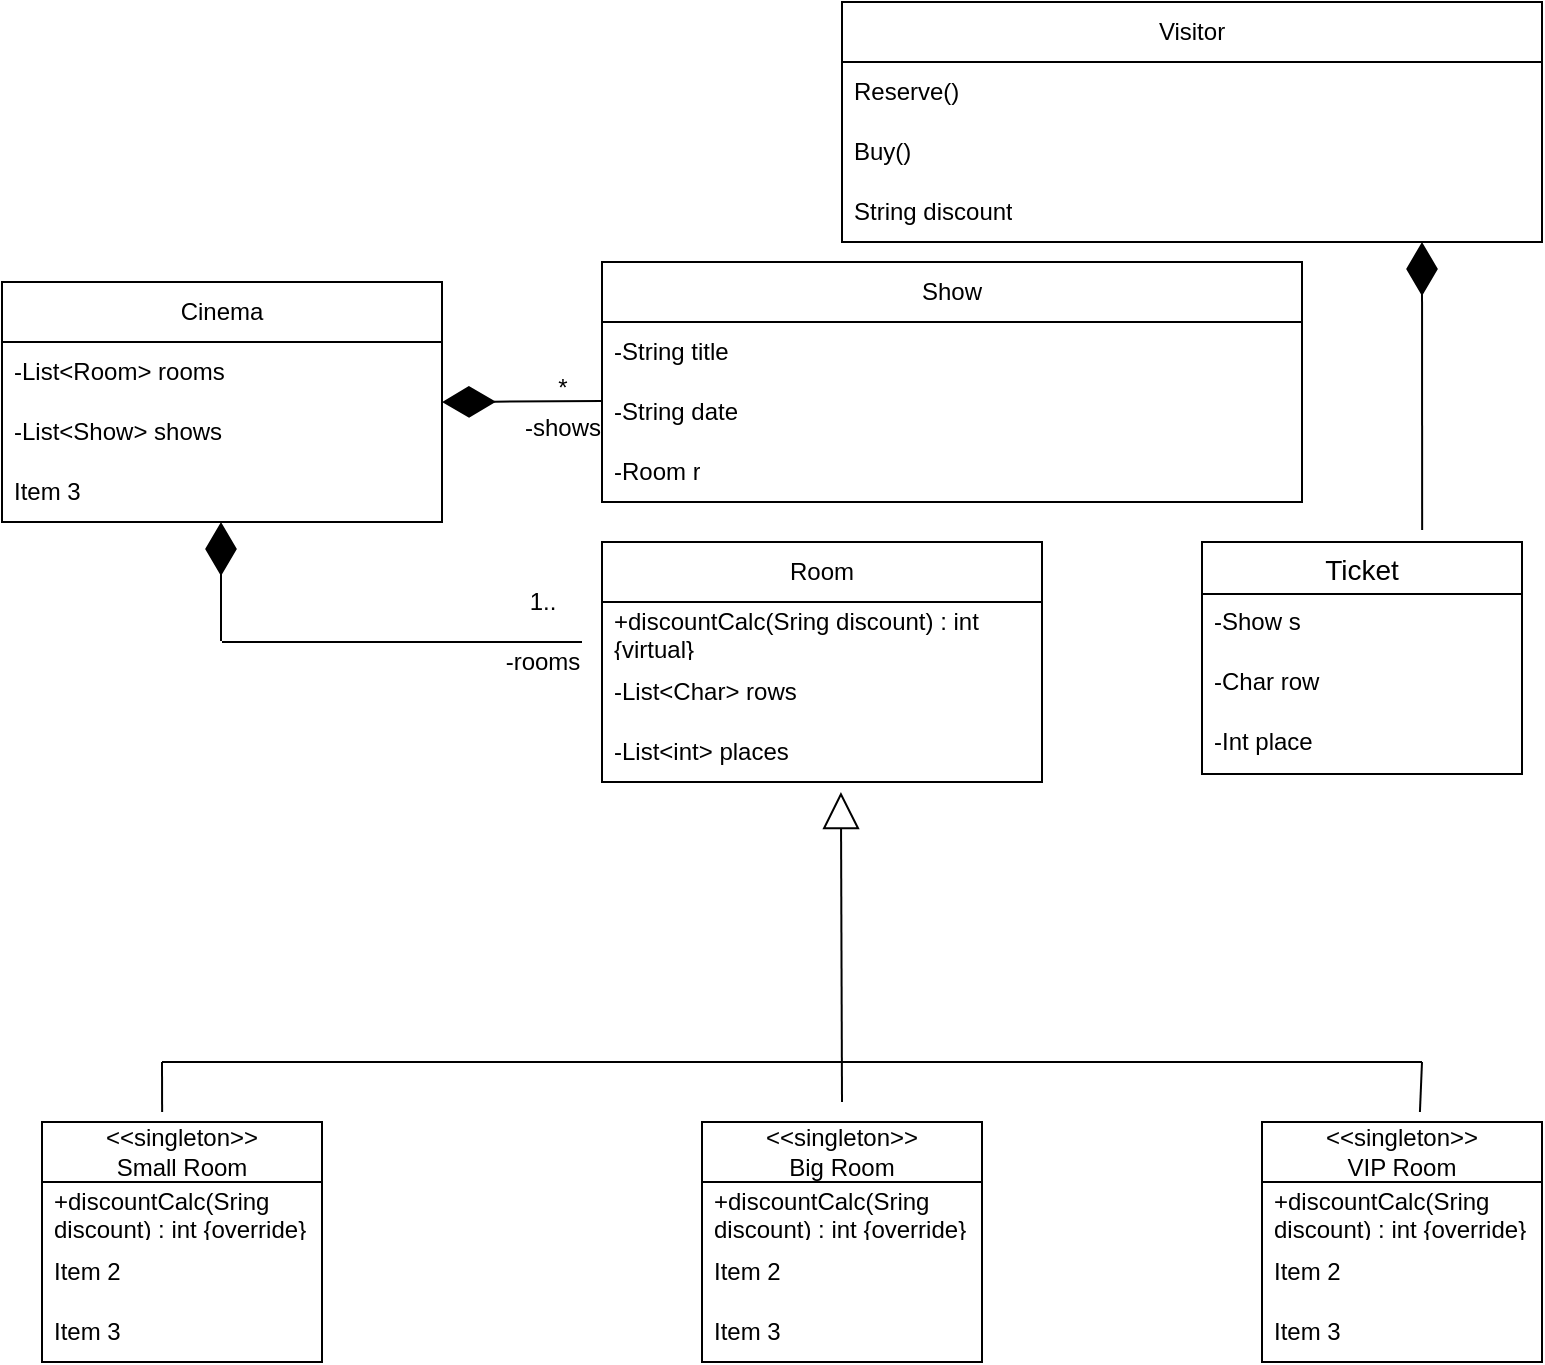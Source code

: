 <mxfile version="21.3.4" type="github">
  <diagram name="Page-1" id="c4acf3e9-155e-7222-9cf6-157b1a14988f">
    <mxGraphModel dx="1434" dy="774" grid="1" gridSize="10" guides="1" tooltips="1" connect="1" arrows="1" fold="1" page="1" pageScale="1" pageWidth="850" pageHeight="1100" background="none" math="0" shadow="0">
      <root>
        <mxCell id="0" />
        <mxCell id="1" parent="0" />
        <mxCell id="pE1J3VTqfMLLGffhc5EJ-10" value="&lt;div&gt;Room&lt;/div&gt;" style="swimlane;fontStyle=0;childLayout=stackLayout;horizontal=1;startSize=30;horizontalStack=0;resizeParent=1;resizeParentMax=0;resizeLast=0;collapsible=1;marginBottom=0;whiteSpace=wrap;html=1;" parent="1" vertex="1">
          <mxGeometry x="330" y="320" width="220" height="120" as="geometry" />
        </mxCell>
        <mxCell id="pE1J3VTqfMLLGffhc5EJ-11" value="+discountCalc(Sring discount) : int {virtual}" style="text;strokeColor=none;fillColor=none;align=left;verticalAlign=middle;spacingLeft=4;spacingRight=4;overflow=hidden;points=[[0,0.5],[1,0.5]];portConstraint=eastwest;rotatable=0;whiteSpace=wrap;html=1;" parent="pE1J3VTqfMLLGffhc5EJ-10" vertex="1">
          <mxGeometry y="30" width="220" height="30" as="geometry" />
        </mxCell>
        <mxCell id="Fub8hcJ4NYJPcRC2N2-U-19" value="" style="endArrow=none;html=1;rounded=0;" edge="1" parent="pE1J3VTqfMLLGffhc5EJ-10">
          <mxGeometry width="50" height="50" relative="1" as="geometry">
            <mxPoint x="-190" y="50" as="sourcePoint" />
            <mxPoint x="-10" y="50" as="targetPoint" />
          </mxGeometry>
        </mxCell>
        <mxCell id="pE1J3VTqfMLLGffhc5EJ-12" value="-List&amp;lt;Char&amp;gt; rows" style="text;strokeColor=none;fillColor=none;align=left;verticalAlign=middle;spacingLeft=4;spacingRight=4;overflow=hidden;points=[[0,0.5],[1,0.5]];portConstraint=eastwest;rotatable=0;whiteSpace=wrap;html=1;" parent="pE1J3VTqfMLLGffhc5EJ-10" vertex="1">
          <mxGeometry y="60" width="220" height="30" as="geometry" />
        </mxCell>
        <mxCell id="pE1J3VTqfMLLGffhc5EJ-13" value="-List&amp;lt;int&amp;gt; places" style="text;strokeColor=none;fillColor=none;align=left;verticalAlign=middle;spacingLeft=4;spacingRight=4;overflow=hidden;points=[[0,0.5],[1,0.5]];portConstraint=eastwest;rotatable=0;whiteSpace=wrap;html=1;" parent="pE1J3VTqfMLLGffhc5EJ-10" vertex="1">
          <mxGeometry y="90" width="220" height="30" as="geometry" />
        </mxCell>
        <mxCell id="pE1J3VTqfMLLGffhc5EJ-14" value="Visitor" style="swimlane;fontStyle=0;childLayout=stackLayout;horizontal=1;startSize=30;horizontalStack=0;resizeParent=1;resizeParentMax=0;resizeLast=0;collapsible=1;marginBottom=0;whiteSpace=wrap;html=1;" parent="1" vertex="1">
          <mxGeometry x="450" y="50" width="350" height="120" as="geometry" />
        </mxCell>
        <mxCell id="pE1J3VTqfMLLGffhc5EJ-15" value="Reserve()" style="text;strokeColor=none;fillColor=none;align=left;verticalAlign=middle;spacingLeft=4;spacingRight=4;overflow=hidden;points=[[0,0.5],[1,0.5]];portConstraint=eastwest;rotatable=0;whiteSpace=wrap;html=1;" parent="pE1J3VTqfMLLGffhc5EJ-14" vertex="1">
          <mxGeometry y="30" width="350" height="30" as="geometry" />
        </mxCell>
        <mxCell id="pE1J3VTqfMLLGffhc5EJ-16" value="Buy()" style="text;strokeColor=none;fillColor=none;align=left;verticalAlign=middle;spacingLeft=4;spacingRight=4;overflow=hidden;points=[[0,0.5],[1,0.5]];portConstraint=eastwest;rotatable=0;whiteSpace=wrap;html=1;" parent="pE1J3VTqfMLLGffhc5EJ-14" vertex="1">
          <mxGeometry y="60" width="350" height="30" as="geometry" />
        </mxCell>
        <mxCell id="pE1J3VTqfMLLGffhc5EJ-17" value="String discount" style="text;strokeColor=none;fillColor=none;align=left;verticalAlign=middle;spacingLeft=4;spacingRight=4;overflow=hidden;points=[[0,0.5],[1,0.5]];portConstraint=eastwest;rotatable=0;whiteSpace=wrap;html=1;" parent="pE1J3VTqfMLLGffhc5EJ-14" vertex="1">
          <mxGeometry y="90" width="350" height="30" as="geometry" />
        </mxCell>
        <mxCell id="pE1J3VTqfMLLGffhc5EJ-27" value="Cinema" style="swimlane;fontStyle=0;childLayout=stackLayout;horizontal=1;startSize=30;horizontalStack=0;resizeParent=1;resizeParentMax=0;resizeLast=0;collapsible=1;marginBottom=0;whiteSpace=wrap;html=1;" parent="1" vertex="1">
          <mxGeometry x="30" y="190" width="220" height="120" as="geometry" />
        </mxCell>
        <mxCell id="pE1J3VTqfMLLGffhc5EJ-28" value="-List&amp;lt;Room&amp;gt; rooms" style="text;strokeColor=none;fillColor=none;align=left;verticalAlign=middle;spacingLeft=4;spacingRight=4;overflow=hidden;points=[[0,0.5],[1,0.5]];portConstraint=eastwest;rotatable=0;whiteSpace=wrap;html=1;" parent="pE1J3VTqfMLLGffhc5EJ-27" vertex="1">
          <mxGeometry y="30" width="220" height="30" as="geometry" />
        </mxCell>
        <mxCell id="pE1J3VTqfMLLGffhc5EJ-29" value="-List&amp;lt;Show&amp;gt; shows" style="text;strokeColor=none;fillColor=none;align=left;verticalAlign=middle;spacingLeft=4;spacingRight=4;overflow=hidden;points=[[0,0.5],[1,0.5]];portConstraint=eastwest;rotatable=0;whiteSpace=wrap;html=1;" parent="pE1J3VTqfMLLGffhc5EJ-27" vertex="1">
          <mxGeometry y="60" width="220" height="30" as="geometry" />
        </mxCell>
        <mxCell id="pE1J3VTqfMLLGffhc5EJ-30" value="Item 3" style="text;strokeColor=none;fillColor=none;align=left;verticalAlign=middle;spacingLeft=4;spacingRight=4;overflow=hidden;points=[[0,0.5],[1,0.5]];portConstraint=eastwest;rotatable=0;whiteSpace=wrap;html=1;" parent="pE1J3VTqfMLLGffhc5EJ-27" vertex="1">
          <mxGeometry y="90" width="220" height="30" as="geometry" />
        </mxCell>
        <mxCell id="pE1J3VTqfMLLGffhc5EJ-31" value="Show" style="swimlane;fontStyle=0;childLayout=stackLayout;horizontal=1;startSize=30;horizontalStack=0;resizeParent=1;resizeParentMax=0;resizeLast=0;collapsible=1;marginBottom=0;whiteSpace=wrap;html=1;" parent="1" vertex="1">
          <mxGeometry x="330" y="180" width="350" height="120" as="geometry" />
        </mxCell>
        <mxCell id="pE1J3VTqfMLLGffhc5EJ-32" value="-String title" style="text;strokeColor=none;fillColor=none;align=left;verticalAlign=middle;spacingLeft=4;spacingRight=4;overflow=hidden;points=[[0,0.5],[1,0.5]];portConstraint=eastwest;rotatable=0;whiteSpace=wrap;html=1;" parent="pE1J3VTqfMLLGffhc5EJ-31" vertex="1">
          <mxGeometry y="30" width="350" height="30" as="geometry" />
        </mxCell>
        <mxCell id="pE1J3VTqfMLLGffhc5EJ-33" value="-String date" style="text;strokeColor=none;fillColor=none;align=left;verticalAlign=middle;spacingLeft=4;spacingRight=4;overflow=hidden;points=[[0,0.5],[1,0.5]];portConstraint=eastwest;rotatable=0;whiteSpace=wrap;html=1;" parent="pE1J3VTqfMLLGffhc5EJ-31" vertex="1">
          <mxGeometry y="60" width="350" height="30" as="geometry" />
        </mxCell>
        <mxCell id="pE1J3VTqfMLLGffhc5EJ-34" value="-Room r" style="text;strokeColor=none;fillColor=none;align=left;verticalAlign=middle;spacingLeft=4;spacingRight=4;overflow=hidden;points=[[0,0.5],[1,0.5]];portConstraint=eastwest;rotatable=0;whiteSpace=wrap;html=1;" parent="pE1J3VTqfMLLGffhc5EJ-31" vertex="1">
          <mxGeometry y="90" width="350" height="30" as="geometry" />
        </mxCell>
        <mxCell id="Fub8hcJ4NYJPcRC2N2-U-1" value="&amp;lt;&amp;lt;singleton&amp;gt;&amp;gt;&lt;br&gt;&lt;div&gt;Small Room&lt;/div&gt;" style="swimlane;fontStyle=0;childLayout=stackLayout;horizontal=1;startSize=30;horizontalStack=0;resizeParent=1;resizeParentMax=0;resizeLast=0;collapsible=1;marginBottom=0;whiteSpace=wrap;html=1;" vertex="1" parent="1">
          <mxGeometry x="50" y="610" width="140" height="120" as="geometry" />
        </mxCell>
        <mxCell id="Fub8hcJ4NYJPcRC2N2-U-2" value="+discountCalc(Sring discount) : int {override}" style="text;strokeColor=none;fillColor=none;align=left;verticalAlign=middle;spacingLeft=4;spacingRight=4;overflow=hidden;points=[[0,0.5],[1,0.5]];portConstraint=eastwest;rotatable=0;whiteSpace=wrap;html=1;" vertex="1" parent="Fub8hcJ4NYJPcRC2N2-U-1">
          <mxGeometry y="30" width="140" height="30" as="geometry" />
        </mxCell>
        <mxCell id="Fub8hcJ4NYJPcRC2N2-U-3" value="Item 2" style="text;strokeColor=none;fillColor=none;align=left;verticalAlign=middle;spacingLeft=4;spacingRight=4;overflow=hidden;points=[[0,0.5],[1,0.5]];portConstraint=eastwest;rotatable=0;whiteSpace=wrap;html=1;" vertex="1" parent="Fub8hcJ4NYJPcRC2N2-U-1">
          <mxGeometry y="60" width="140" height="30" as="geometry" />
        </mxCell>
        <mxCell id="Fub8hcJ4NYJPcRC2N2-U-4" value="Item 3" style="text;strokeColor=none;fillColor=none;align=left;verticalAlign=middle;spacingLeft=4;spacingRight=4;overflow=hidden;points=[[0,0.5],[1,0.5]];portConstraint=eastwest;rotatable=0;whiteSpace=wrap;html=1;" vertex="1" parent="Fub8hcJ4NYJPcRC2N2-U-1">
          <mxGeometry y="90" width="140" height="30" as="geometry" />
        </mxCell>
        <mxCell id="Fub8hcJ4NYJPcRC2N2-U-5" value="&lt;div&gt;&amp;lt;&amp;lt;singleton&amp;gt;&amp;gt;&lt;/div&gt;&lt;div&gt;Big Room&lt;/div&gt;" style="swimlane;fontStyle=0;childLayout=stackLayout;horizontal=1;startSize=30;horizontalStack=0;resizeParent=1;resizeParentMax=0;resizeLast=0;collapsible=1;marginBottom=0;whiteSpace=wrap;html=1;" vertex="1" parent="1">
          <mxGeometry x="380" y="610" width="140" height="120" as="geometry" />
        </mxCell>
        <mxCell id="Fub8hcJ4NYJPcRC2N2-U-6" value="+discountCalc(Sring discount) : int {override}" style="text;strokeColor=none;fillColor=none;align=left;verticalAlign=middle;spacingLeft=4;spacingRight=4;overflow=hidden;points=[[0,0.5],[1,0.5]];portConstraint=eastwest;rotatable=0;whiteSpace=wrap;html=1;" vertex="1" parent="Fub8hcJ4NYJPcRC2N2-U-5">
          <mxGeometry y="30" width="140" height="30" as="geometry" />
        </mxCell>
        <mxCell id="Fub8hcJ4NYJPcRC2N2-U-7" value="Item 2" style="text;strokeColor=none;fillColor=none;align=left;verticalAlign=middle;spacingLeft=4;spacingRight=4;overflow=hidden;points=[[0,0.5],[1,0.5]];portConstraint=eastwest;rotatable=0;whiteSpace=wrap;html=1;" vertex="1" parent="Fub8hcJ4NYJPcRC2N2-U-5">
          <mxGeometry y="60" width="140" height="30" as="geometry" />
        </mxCell>
        <mxCell id="Fub8hcJ4NYJPcRC2N2-U-8" value="Item 3" style="text;strokeColor=none;fillColor=none;align=left;verticalAlign=middle;spacingLeft=4;spacingRight=4;overflow=hidden;points=[[0,0.5],[1,0.5]];portConstraint=eastwest;rotatable=0;whiteSpace=wrap;html=1;" vertex="1" parent="Fub8hcJ4NYJPcRC2N2-U-5">
          <mxGeometry y="90" width="140" height="30" as="geometry" />
        </mxCell>
        <mxCell id="Fub8hcJ4NYJPcRC2N2-U-9" value="&amp;lt;&amp;lt;singleton&amp;gt;&amp;gt;&lt;div&gt;VIP Room&lt;/div&gt;" style="swimlane;fontStyle=0;childLayout=stackLayout;horizontal=1;startSize=30;horizontalStack=0;resizeParent=1;resizeParentMax=0;resizeLast=0;collapsible=1;marginBottom=0;whiteSpace=wrap;html=1;" vertex="1" parent="1">
          <mxGeometry x="660" y="610" width="140" height="120" as="geometry" />
        </mxCell>
        <mxCell id="Fub8hcJ4NYJPcRC2N2-U-10" value="+discountCalc(Sring discount) : int {override}" style="text;strokeColor=none;fillColor=none;align=left;verticalAlign=middle;spacingLeft=4;spacingRight=4;overflow=hidden;points=[[0,0.5],[1,0.5]];portConstraint=eastwest;rotatable=0;whiteSpace=wrap;html=1;" vertex="1" parent="Fub8hcJ4NYJPcRC2N2-U-9">
          <mxGeometry y="30" width="140" height="30" as="geometry" />
        </mxCell>
        <mxCell id="Fub8hcJ4NYJPcRC2N2-U-11" value="Item 2" style="text;strokeColor=none;fillColor=none;align=left;verticalAlign=middle;spacingLeft=4;spacingRight=4;overflow=hidden;points=[[0,0.5],[1,0.5]];portConstraint=eastwest;rotatable=0;whiteSpace=wrap;html=1;" vertex="1" parent="Fub8hcJ4NYJPcRC2N2-U-9">
          <mxGeometry y="60" width="140" height="30" as="geometry" />
        </mxCell>
        <mxCell id="Fub8hcJ4NYJPcRC2N2-U-12" value="Item 3" style="text;strokeColor=none;fillColor=none;align=left;verticalAlign=middle;spacingLeft=4;spacingRight=4;overflow=hidden;points=[[0,0.5],[1,0.5]];portConstraint=eastwest;rotatable=0;whiteSpace=wrap;html=1;" vertex="1" parent="Fub8hcJ4NYJPcRC2N2-U-9">
          <mxGeometry y="90" width="140" height="30" as="geometry" />
        </mxCell>
        <mxCell id="Fub8hcJ4NYJPcRC2N2-U-13" value="" style="endArrow=block;endSize=16;endFill=0;html=1;rounded=0;entryX=0.543;entryY=1.167;entryDx=0;entryDy=0;entryPerimeter=0;" edge="1" parent="1" target="pE1J3VTqfMLLGffhc5EJ-13">
          <mxGeometry width="160" relative="1" as="geometry">
            <mxPoint x="450" y="600" as="sourcePoint" />
            <mxPoint x="480" y="580" as="targetPoint" />
          </mxGeometry>
        </mxCell>
        <mxCell id="Fub8hcJ4NYJPcRC2N2-U-14" value="" style="endArrow=none;html=1;rounded=0;" edge="1" parent="1">
          <mxGeometry width="50" height="50" relative="1" as="geometry">
            <mxPoint x="110" y="580" as="sourcePoint" />
            <mxPoint x="740" y="580" as="targetPoint" />
          </mxGeometry>
        </mxCell>
        <mxCell id="Fub8hcJ4NYJPcRC2N2-U-15" value="" style="endArrow=none;html=1;rounded=0;exitX=0.429;exitY=-0.042;exitDx=0;exitDy=0;exitPerimeter=0;" edge="1" parent="1" source="Fub8hcJ4NYJPcRC2N2-U-1">
          <mxGeometry width="50" height="50" relative="1" as="geometry">
            <mxPoint x="110" y="630" as="sourcePoint" />
            <mxPoint x="110" y="580" as="targetPoint" />
          </mxGeometry>
        </mxCell>
        <mxCell id="Fub8hcJ4NYJPcRC2N2-U-16" value="" style="endArrow=none;html=1;rounded=0;entryX=0.564;entryY=-0.042;entryDx=0;entryDy=0;entryPerimeter=0;" edge="1" parent="1" target="Fub8hcJ4NYJPcRC2N2-U-9">
          <mxGeometry width="50" height="50" relative="1" as="geometry">
            <mxPoint x="740" y="580" as="sourcePoint" />
            <mxPoint x="670" y="530" as="targetPoint" />
          </mxGeometry>
        </mxCell>
        <mxCell id="Fub8hcJ4NYJPcRC2N2-U-17" value="" style="endArrow=diamondThin;endFill=1;endSize=24;html=1;rounded=0;" edge="1" parent="1">
          <mxGeometry width="160" relative="1" as="geometry">
            <mxPoint x="330" y="249.5" as="sourcePoint" />
            <mxPoint x="250" y="250" as="targetPoint" />
          </mxGeometry>
        </mxCell>
        <mxCell id="Fub8hcJ4NYJPcRC2N2-U-18" value="" style="endArrow=diamondThin;endFill=1;endSize=24;html=1;rounded=0;" edge="1" parent="1">
          <mxGeometry width="160" relative="1" as="geometry">
            <mxPoint x="139.5" y="369.5" as="sourcePoint" />
            <mxPoint x="139.5" y="310" as="targetPoint" />
          </mxGeometry>
        </mxCell>
        <mxCell id="Fub8hcJ4NYJPcRC2N2-U-20" value="-rooms" style="text;html=1;align=center;verticalAlign=middle;resizable=0;points=[];autosize=1;strokeColor=none;fillColor=none;" vertex="1" parent="1">
          <mxGeometry x="270" y="365" width="60" height="30" as="geometry" />
        </mxCell>
        <mxCell id="Fub8hcJ4NYJPcRC2N2-U-21" value="1.." style="text;html=1;align=center;verticalAlign=middle;resizable=0;points=[];autosize=1;strokeColor=none;fillColor=none;" vertex="1" parent="1">
          <mxGeometry x="280" y="335" width="40" height="30" as="geometry" />
        </mxCell>
        <mxCell id="Fub8hcJ4NYJPcRC2N2-U-22" value="&lt;div&gt;-shows&lt;/div&gt;" style="text;html=1;align=center;verticalAlign=middle;resizable=0;points=[];autosize=1;strokeColor=none;fillColor=none;" vertex="1" parent="1">
          <mxGeometry x="280" y="248" width="60" height="30" as="geometry" />
        </mxCell>
        <mxCell id="Fub8hcJ4NYJPcRC2N2-U-23" value="*" style="text;html=1;align=center;verticalAlign=middle;resizable=0;points=[];autosize=1;strokeColor=none;fillColor=none;" vertex="1" parent="1">
          <mxGeometry x="295" y="228" width="30" height="30" as="geometry" />
        </mxCell>
        <mxCell id="Fub8hcJ4NYJPcRC2N2-U-27" value="Ticket" style="swimlane;fontStyle=0;childLayout=stackLayout;horizontal=1;startSize=26;horizontalStack=0;resizeParent=1;resizeParentMax=0;resizeLast=0;collapsible=1;marginBottom=0;align=center;fontSize=14;" vertex="1" parent="1">
          <mxGeometry x="630" y="320" width="160" height="116" as="geometry" />
        </mxCell>
        <mxCell id="Fub8hcJ4NYJPcRC2N2-U-28" value="-Show s" style="text;strokeColor=none;fillColor=none;spacingLeft=4;spacingRight=4;overflow=hidden;rotatable=0;points=[[0,0.5],[1,0.5]];portConstraint=eastwest;fontSize=12;whiteSpace=wrap;html=1;" vertex="1" parent="Fub8hcJ4NYJPcRC2N2-U-27">
          <mxGeometry y="26" width="160" height="30" as="geometry" />
        </mxCell>
        <mxCell id="Fub8hcJ4NYJPcRC2N2-U-29" value="-Char row" style="text;strokeColor=none;fillColor=none;spacingLeft=4;spacingRight=4;overflow=hidden;rotatable=0;points=[[0,0.5],[1,0.5]];portConstraint=eastwest;fontSize=12;whiteSpace=wrap;html=1;" vertex="1" parent="Fub8hcJ4NYJPcRC2N2-U-27">
          <mxGeometry y="56" width="160" height="30" as="geometry" />
        </mxCell>
        <mxCell id="Fub8hcJ4NYJPcRC2N2-U-30" value="-Int place" style="text;strokeColor=none;fillColor=none;spacingLeft=4;spacingRight=4;overflow=hidden;rotatable=0;points=[[0,0.5],[1,0.5]];portConstraint=eastwest;fontSize=12;whiteSpace=wrap;html=1;" vertex="1" parent="Fub8hcJ4NYJPcRC2N2-U-27">
          <mxGeometry y="86" width="160" height="30" as="geometry" />
        </mxCell>
        <mxCell id="Fub8hcJ4NYJPcRC2N2-U-31" value="" style="endArrow=diamondThin;endFill=1;endSize=24;html=1;rounded=0;exitX=0.688;exitY=-0.052;exitDx=0;exitDy=0;exitPerimeter=0;" edge="1" parent="1" source="Fub8hcJ4NYJPcRC2N2-U-27">
          <mxGeometry width="160" relative="1" as="geometry">
            <mxPoint x="740" y="300" as="sourcePoint" />
            <mxPoint x="740" y="170" as="targetPoint" />
          </mxGeometry>
        </mxCell>
      </root>
    </mxGraphModel>
  </diagram>
</mxfile>
